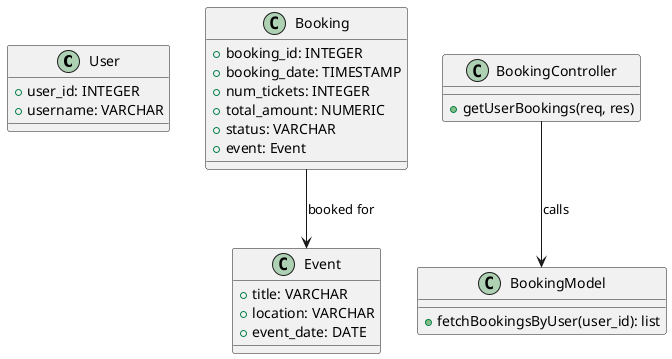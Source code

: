 @startuml GetIndividualBooking for User ID
class User {
    +user_id: INTEGER
    +username: VARCHAR
}

class Event {
    +title: VARCHAR
    +location: VARCHAR
    +event_date: DATE
}

class Booking {
    +booking_id: INTEGER
    +booking_date: TIMESTAMP
    +num_tickets: INTEGER
    +total_amount: NUMERIC
    +status: VARCHAR
    +event: Event
}

class BookingController {
    +getUserBookings(req, res)
}

class BookingModel {
    +fetchBookingsByUser(user_id): list
}

Booking --> Event : booked for
BookingController --> BookingModel : calls
@enduml
